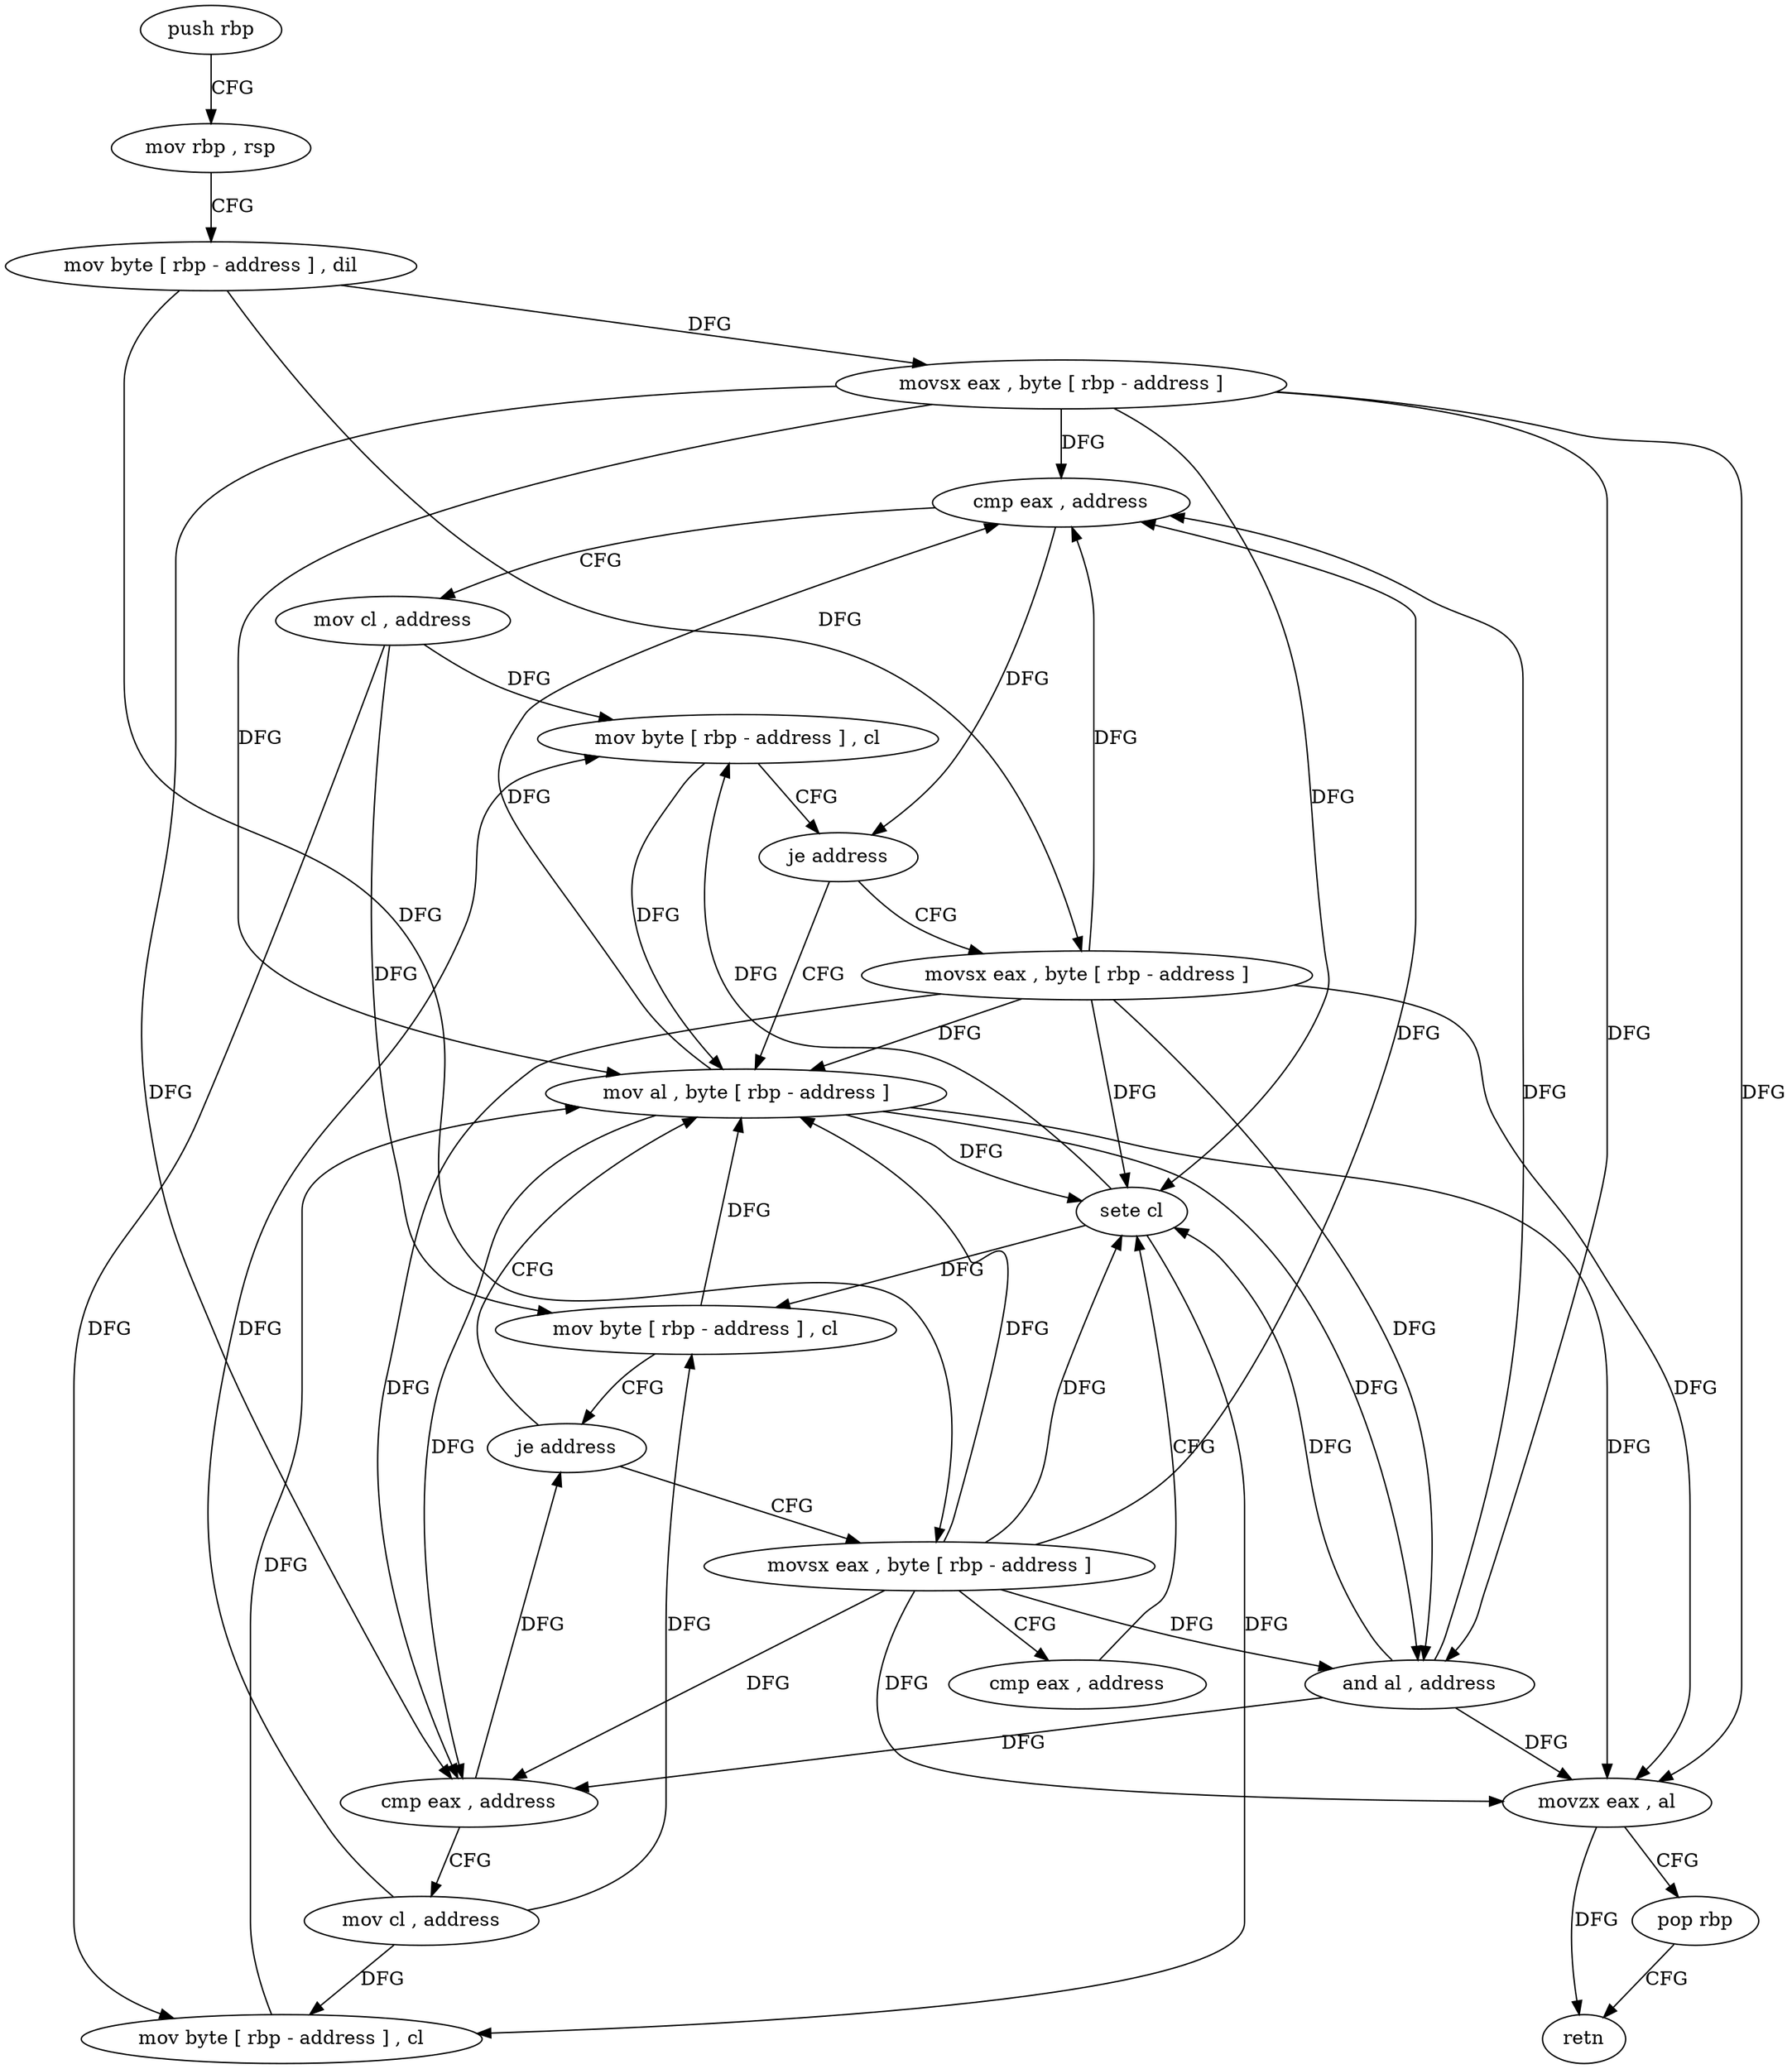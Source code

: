 digraph "func" {
"81136" [label = "push rbp" ]
"81137" [label = "mov rbp , rsp" ]
"81140" [label = "mov byte [ rbp - address ] , dil" ]
"81144" [label = "movsx eax , byte [ rbp - address ]" ]
"81148" [label = "cmp eax , address" ]
"81151" [label = "mov cl , address" ]
"81153" [label = "mov byte [ rbp - address ] , cl" ]
"81156" [label = "je address" ]
"81193" [label = "mov al , byte [ rbp - address ]" ]
"81162" [label = "movsx eax , byte [ rbp - address ]" ]
"81196" [label = "and al , address" ]
"81198" [label = "movzx eax , al" ]
"81201" [label = "pop rbp" ]
"81202" [label = "retn" ]
"81166" [label = "cmp eax , address" ]
"81169" [label = "mov cl , address" ]
"81171" [label = "mov byte [ rbp - address ] , cl" ]
"81174" [label = "je address" ]
"81180" [label = "movsx eax , byte [ rbp - address ]" ]
"81184" [label = "cmp eax , address" ]
"81187" [label = "sete cl" ]
"81190" [label = "mov byte [ rbp - address ] , cl" ]
"81136" -> "81137" [ label = "CFG" ]
"81137" -> "81140" [ label = "CFG" ]
"81140" -> "81144" [ label = "DFG" ]
"81140" -> "81162" [ label = "DFG" ]
"81140" -> "81180" [ label = "DFG" ]
"81144" -> "81148" [ label = "DFG" ]
"81144" -> "81193" [ label = "DFG" ]
"81144" -> "81196" [ label = "DFG" ]
"81144" -> "81198" [ label = "DFG" ]
"81144" -> "81166" [ label = "DFG" ]
"81144" -> "81187" [ label = "DFG" ]
"81148" -> "81151" [ label = "CFG" ]
"81148" -> "81156" [ label = "DFG" ]
"81151" -> "81153" [ label = "DFG" ]
"81151" -> "81171" [ label = "DFG" ]
"81151" -> "81190" [ label = "DFG" ]
"81153" -> "81156" [ label = "CFG" ]
"81153" -> "81193" [ label = "DFG" ]
"81156" -> "81193" [ label = "CFG" ]
"81156" -> "81162" [ label = "CFG" ]
"81193" -> "81196" [ label = "DFG" ]
"81193" -> "81148" [ label = "DFG" ]
"81193" -> "81198" [ label = "DFG" ]
"81193" -> "81166" [ label = "DFG" ]
"81193" -> "81187" [ label = "DFG" ]
"81162" -> "81166" [ label = "DFG" ]
"81162" -> "81148" [ label = "DFG" ]
"81162" -> "81196" [ label = "DFG" ]
"81162" -> "81198" [ label = "DFG" ]
"81162" -> "81193" [ label = "DFG" ]
"81162" -> "81187" [ label = "DFG" ]
"81196" -> "81198" [ label = "DFG" ]
"81196" -> "81148" [ label = "DFG" ]
"81196" -> "81166" [ label = "DFG" ]
"81196" -> "81187" [ label = "DFG" ]
"81198" -> "81201" [ label = "CFG" ]
"81198" -> "81202" [ label = "DFG" ]
"81201" -> "81202" [ label = "CFG" ]
"81166" -> "81169" [ label = "CFG" ]
"81166" -> "81174" [ label = "DFG" ]
"81169" -> "81171" [ label = "DFG" ]
"81169" -> "81153" [ label = "DFG" ]
"81169" -> "81190" [ label = "DFG" ]
"81171" -> "81174" [ label = "CFG" ]
"81171" -> "81193" [ label = "DFG" ]
"81174" -> "81193" [ label = "CFG" ]
"81174" -> "81180" [ label = "CFG" ]
"81180" -> "81184" [ label = "CFG" ]
"81180" -> "81148" [ label = "DFG" ]
"81180" -> "81196" [ label = "DFG" ]
"81180" -> "81198" [ label = "DFG" ]
"81180" -> "81166" [ label = "DFG" ]
"81180" -> "81193" [ label = "DFG" ]
"81180" -> "81187" [ label = "DFG" ]
"81184" -> "81187" [ label = "CFG" ]
"81187" -> "81190" [ label = "DFG" ]
"81187" -> "81153" [ label = "DFG" ]
"81187" -> "81171" [ label = "DFG" ]
"81190" -> "81193" [ label = "DFG" ]
}
